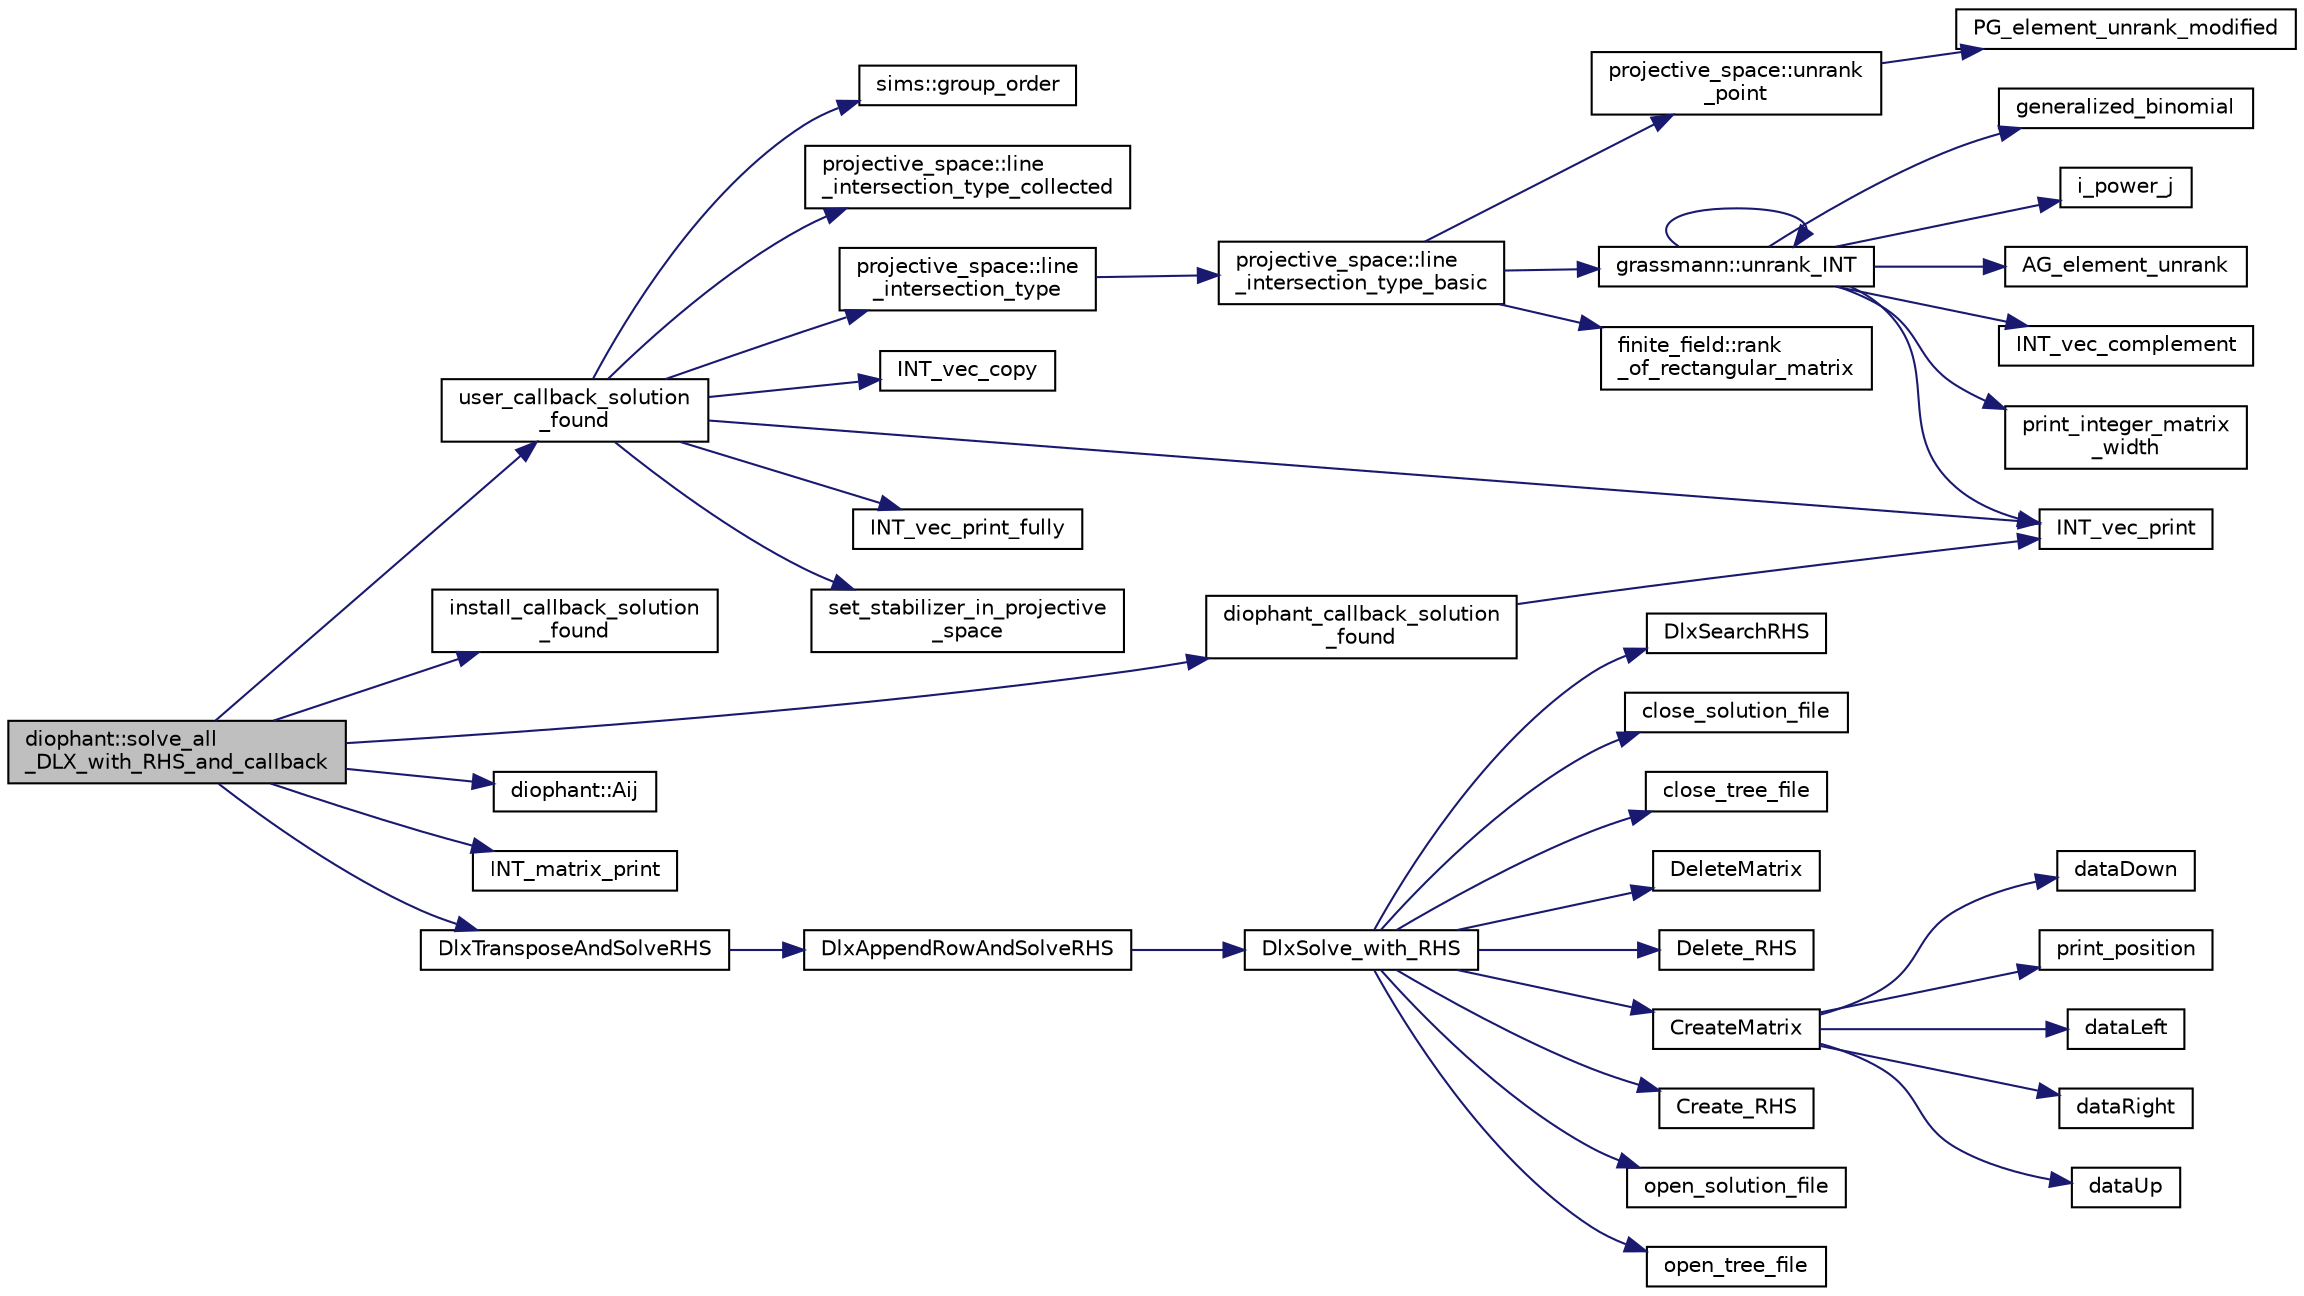 digraph "diophant::solve_all_DLX_with_RHS_and_callback"
{
  edge [fontname="Helvetica",fontsize="10",labelfontname="Helvetica",labelfontsize="10"];
  node [fontname="Helvetica",fontsize="10",shape=record];
  rankdir="LR";
  Node685 [label="diophant::solve_all\l_DLX_with_RHS_and_callback",height=0.2,width=0.4,color="black", fillcolor="grey75", style="filled", fontcolor="black"];
  Node685 -> Node686 [color="midnightblue",fontsize="10",style="solid",fontname="Helvetica"];
  Node686 [label="user_callback_solution\l_found",height=0.2,width=0.4,color="black", fillcolor="white", style="filled",URL="$d2/dd6/k__arc__lifting_8_c.html#aae70f58c3ef18694815b8f53b6ecbe05"];
  Node686 -> Node687 [color="midnightblue",fontsize="10",style="solid",fontname="Helvetica"];
  Node687 [label="INT_vec_print",height=0.2,width=0.4,color="black", fillcolor="white", style="filled",URL="$df/dbf/sajeeb_8_c.html#a79a5901af0b47dd0d694109543c027fe"];
  Node686 -> Node688 [color="midnightblue",fontsize="10",style="solid",fontname="Helvetica"];
  Node688 [label="INT_vec_copy",height=0.2,width=0.4,color="black", fillcolor="white", style="filled",URL="$df/dbf/sajeeb_8_c.html#ac2d875e27e009af6ec04d17254d11075"];
  Node686 -> Node689 [color="midnightblue",fontsize="10",style="solid",fontname="Helvetica"];
  Node689 [label="projective_space::line\l_intersection_type",height=0.2,width=0.4,color="black", fillcolor="white", style="filled",URL="$d2/d17/classprojective__space.html#af35b6d402c45793a77b8ebc9e7c3985e"];
  Node689 -> Node690 [color="midnightblue",fontsize="10",style="solid",fontname="Helvetica"];
  Node690 [label="projective_space::line\l_intersection_type_basic",height=0.2,width=0.4,color="black", fillcolor="white", style="filled",URL="$d2/d17/classprojective__space.html#ad9a11792e1a91a598976cf41ebdd8bd3"];
  Node690 -> Node691 [color="midnightblue",fontsize="10",style="solid",fontname="Helvetica"];
  Node691 [label="grassmann::unrank_INT",height=0.2,width=0.4,color="black", fillcolor="white", style="filled",URL="$df/d02/classgrassmann.html#a32079405b95a6da2ba1420567d762d64"];
  Node691 -> Node692 [color="midnightblue",fontsize="10",style="solid",fontname="Helvetica"];
  Node692 [label="generalized_binomial",height=0.2,width=0.4,color="black", fillcolor="white", style="filled",URL="$d2/d7c/combinatorics_8_c.html#a24762dc22e45175d18ec1ec1d2556ae8"];
  Node691 -> Node693 [color="midnightblue",fontsize="10",style="solid",fontname="Helvetica"];
  Node693 [label="i_power_j",height=0.2,width=0.4,color="black", fillcolor="white", style="filled",URL="$de/dc5/algebra__and__number__theory_8h.html#a39b321523e8957d701618bb5cac542b5"];
  Node691 -> Node694 [color="midnightblue",fontsize="10",style="solid",fontname="Helvetica"];
  Node694 [label="AG_element_unrank",height=0.2,width=0.4,color="black", fillcolor="white", style="filled",URL="$d4/d67/geometry_8h.html#a4a33b86c87b2879b97cfa1327abe2885"];
  Node691 -> Node687 [color="midnightblue",fontsize="10",style="solid",fontname="Helvetica"];
  Node691 -> Node691 [color="midnightblue",fontsize="10",style="solid",fontname="Helvetica"];
  Node691 -> Node695 [color="midnightblue",fontsize="10",style="solid",fontname="Helvetica"];
  Node695 [label="INT_vec_complement",height=0.2,width=0.4,color="black", fillcolor="white", style="filled",URL="$d5/db4/io__and__os_8h.html#a2a0a724647575fcd3090c763985eb81a"];
  Node691 -> Node696 [color="midnightblue",fontsize="10",style="solid",fontname="Helvetica"];
  Node696 [label="print_integer_matrix\l_width",height=0.2,width=0.4,color="black", fillcolor="white", style="filled",URL="$d5/db4/io__and__os_8h.html#aa78f3e73fc2179251bd15adbcc31573f"];
  Node690 -> Node697 [color="midnightblue",fontsize="10",style="solid",fontname="Helvetica"];
  Node697 [label="projective_space::unrank\l_point",height=0.2,width=0.4,color="black", fillcolor="white", style="filled",URL="$d2/d17/classprojective__space.html#a3cb7917af4c5f1590b660d4bf907e0fa"];
  Node697 -> Node698 [color="midnightblue",fontsize="10",style="solid",fontname="Helvetica"];
  Node698 [label="PG_element_unrank_modified",height=0.2,width=0.4,color="black", fillcolor="white", style="filled",URL="$d4/d67/geometry_8h.html#a83ae9b605d496f6a90345303f6efae64"];
  Node690 -> Node699 [color="midnightblue",fontsize="10",style="solid",fontname="Helvetica"];
  Node699 [label="finite_field::rank\l_of_rectangular_matrix",height=0.2,width=0.4,color="black", fillcolor="white", style="filled",URL="$df/d5a/classfinite__field.html#ac1ef22ecdf3984cfd4b652ee48eeb455"];
  Node686 -> Node700 [color="midnightblue",fontsize="10",style="solid",fontname="Helvetica"];
  Node700 [label="INT_vec_print_fully",height=0.2,width=0.4,color="black", fillcolor="white", style="filled",URL="$df/dbf/sajeeb_8_c.html#aff2e5a86c89315b7cec22a5a77f94a25"];
  Node686 -> Node701 [color="midnightblue",fontsize="10",style="solid",fontname="Helvetica"];
  Node701 [label="set_stabilizer_in_projective\l_space",height=0.2,width=0.4,color="black", fillcolor="white", style="filled",URL="$d5/d90/action__global_8_c.html#a31f8ae4c4f20b45ca5a88c3f8c75d2be"];
  Node686 -> Node702 [color="midnightblue",fontsize="10",style="solid",fontname="Helvetica"];
  Node702 [label="sims::group_order",height=0.2,width=0.4,color="black", fillcolor="white", style="filled",URL="$d9/df3/classsims.html#aa442445175656570fa35febbe790efad"];
  Node686 -> Node703 [color="midnightblue",fontsize="10",style="solid",fontname="Helvetica"];
  Node703 [label="projective_space::line\l_intersection_type_collected",height=0.2,width=0.4,color="black", fillcolor="white", style="filled",URL="$d2/d17/classprojective__space.html#a398b73262a1b45e1e8e786afea64a7ec"];
  Node685 -> Node704 [color="midnightblue",fontsize="10",style="solid",fontname="Helvetica"];
  Node704 [label="install_callback_solution\l_found",height=0.2,width=0.4,color="black", fillcolor="white", style="filled",URL="$d9/d5e/lib_2foundations_2solvers_2dlx_8_c.html#a69c3d94a3b3f3520355fc78794c82783"];
  Node685 -> Node705 [color="midnightblue",fontsize="10",style="solid",fontname="Helvetica"];
  Node705 [label="diophant_callback_solution\l_found",height=0.2,width=0.4,color="black", fillcolor="white", style="filled",URL="$dc/dfe/diophant_8_c.html#a9868811a3121c55ac9dc2a116aa15d0c"];
  Node705 -> Node687 [color="midnightblue",fontsize="10",style="solid",fontname="Helvetica"];
  Node685 -> Node706 [color="midnightblue",fontsize="10",style="solid",fontname="Helvetica"];
  Node706 [label="diophant::Aij",height=0.2,width=0.4,color="black", fillcolor="white", style="filled",URL="$d7/d9c/classdiophant.html#af86d3bf833485e2f2d7b4a19288fc698"];
  Node685 -> Node707 [color="midnightblue",fontsize="10",style="solid",fontname="Helvetica"];
  Node707 [label="INT_matrix_print",height=0.2,width=0.4,color="black", fillcolor="white", style="filled",URL="$d5/db4/io__and__os_8h.html#afd4180a24bef3a2b584668a4eaf607ff"];
  Node685 -> Node708 [color="midnightblue",fontsize="10",style="solid",fontname="Helvetica"];
  Node708 [label="DlxTransposeAndSolveRHS",height=0.2,width=0.4,color="black", fillcolor="white", style="filled",URL="$d9/d5e/lib_2foundations_2solvers_2dlx_8_c.html#ae4b7ea72e7db2005606be60f7fd70b94"];
  Node708 -> Node709 [color="midnightblue",fontsize="10",style="solid",fontname="Helvetica"];
  Node709 [label="DlxAppendRowAndSolveRHS",height=0.2,width=0.4,color="black", fillcolor="white", style="filled",URL="$d9/d5e/lib_2foundations_2solvers_2dlx_8_c.html#a799f4f346746fa1a5cc1367db9495f20"];
  Node709 -> Node710 [color="midnightblue",fontsize="10",style="solid",fontname="Helvetica"];
  Node710 [label="DlxSolve_with_RHS",height=0.2,width=0.4,color="black", fillcolor="white", style="filled",URL="$d9/d5e/lib_2foundations_2solvers_2dlx_8_c.html#aec13478e5d66be625ce3d4683e338d18"];
  Node710 -> Node711 [color="midnightblue",fontsize="10",style="solid",fontname="Helvetica"];
  Node711 [label="CreateMatrix",height=0.2,width=0.4,color="black", fillcolor="white", style="filled",URL="$d9/d5e/lib_2foundations_2solvers_2dlx_8_c.html#a89ddc9af8630a87164d84a96b956e67a"];
  Node711 -> Node712 [color="midnightblue",fontsize="10",style="solid",fontname="Helvetica"];
  Node712 [label="dataLeft",height=0.2,width=0.4,color="black", fillcolor="white", style="filled",URL="$d9/d5e/lib_2foundations_2solvers_2dlx_8_c.html#a8888f0dd45706c8fa1124581b18fa352"];
  Node711 -> Node713 [color="midnightblue",fontsize="10",style="solid",fontname="Helvetica"];
  Node713 [label="dataRight",height=0.2,width=0.4,color="black", fillcolor="white", style="filled",URL="$d9/d5e/lib_2foundations_2solvers_2dlx_8_c.html#a89f3d1856c52f00a6c8147b52a39ff8b"];
  Node711 -> Node714 [color="midnightblue",fontsize="10",style="solid",fontname="Helvetica"];
  Node714 [label="dataUp",height=0.2,width=0.4,color="black", fillcolor="white", style="filled",URL="$d9/d5e/lib_2foundations_2solvers_2dlx_8_c.html#a3b4f22e3083f708496b036d8b327cde6"];
  Node711 -> Node715 [color="midnightblue",fontsize="10",style="solid",fontname="Helvetica"];
  Node715 [label="dataDown",height=0.2,width=0.4,color="black", fillcolor="white", style="filled",URL="$d9/d5e/lib_2foundations_2solvers_2dlx_8_c.html#a70f89cf63f3fa3b87ce334e374754482"];
  Node711 -> Node716 [color="midnightblue",fontsize="10",style="solid",fontname="Helvetica"];
  Node716 [label="print_position",height=0.2,width=0.4,color="black", fillcolor="white", style="filled",URL="$d9/d5e/lib_2foundations_2solvers_2dlx_8_c.html#a8b8b7fc407e960da5142b9c448de514b"];
  Node710 -> Node717 [color="midnightblue",fontsize="10",style="solid",fontname="Helvetica"];
  Node717 [label="Create_RHS",height=0.2,width=0.4,color="black", fillcolor="white", style="filled",URL="$d9/d5e/lib_2foundations_2solvers_2dlx_8_c.html#a9b3fdfe40101ef3aeeff26c7e4c3b7b1"];
  Node710 -> Node718 [color="midnightblue",fontsize="10",style="solid",fontname="Helvetica"];
  Node718 [label="open_solution_file",height=0.2,width=0.4,color="black", fillcolor="white", style="filled",URL="$d9/d5e/lib_2foundations_2solvers_2dlx_8_c.html#a1ab938d1414c2ce08a91cdc5d390a6ec"];
  Node710 -> Node719 [color="midnightblue",fontsize="10",style="solid",fontname="Helvetica"];
  Node719 [label="open_tree_file",height=0.2,width=0.4,color="black", fillcolor="white", style="filled",URL="$d9/d5e/lib_2foundations_2solvers_2dlx_8_c.html#a326744a7570a6f5993c62aae87647cbf"];
  Node710 -> Node720 [color="midnightblue",fontsize="10",style="solid",fontname="Helvetica"];
  Node720 [label="DlxSearchRHS",height=0.2,width=0.4,color="black", fillcolor="white", style="filled",URL="$d9/d5e/lib_2foundations_2solvers_2dlx_8_c.html#acea905e4026b82ace11f244c1c173af7"];
  Node710 -> Node721 [color="midnightblue",fontsize="10",style="solid",fontname="Helvetica"];
  Node721 [label="close_solution_file",height=0.2,width=0.4,color="black", fillcolor="white", style="filled",URL="$d9/d5e/lib_2foundations_2solvers_2dlx_8_c.html#afa8a206659c5a8f58feb9dbea3b33677"];
  Node710 -> Node722 [color="midnightblue",fontsize="10",style="solid",fontname="Helvetica"];
  Node722 [label="close_tree_file",height=0.2,width=0.4,color="black", fillcolor="white", style="filled",URL="$d9/d5e/lib_2foundations_2solvers_2dlx_8_c.html#ac99ce7417f74261f360db866919e0cd0"];
  Node710 -> Node723 [color="midnightblue",fontsize="10",style="solid",fontname="Helvetica"];
  Node723 [label="DeleteMatrix",height=0.2,width=0.4,color="black", fillcolor="white", style="filled",URL="$d9/d5e/lib_2foundations_2solvers_2dlx_8_c.html#a0d0d8367563593a49ea746e787a1a38a"];
  Node710 -> Node724 [color="midnightblue",fontsize="10",style="solid",fontname="Helvetica"];
  Node724 [label="Delete_RHS",height=0.2,width=0.4,color="black", fillcolor="white", style="filled",URL="$d9/d5e/lib_2foundations_2solvers_2dlx_8_c.html#a7c7d3c42f4e1dea4e117e58da6b557d4"];
}
